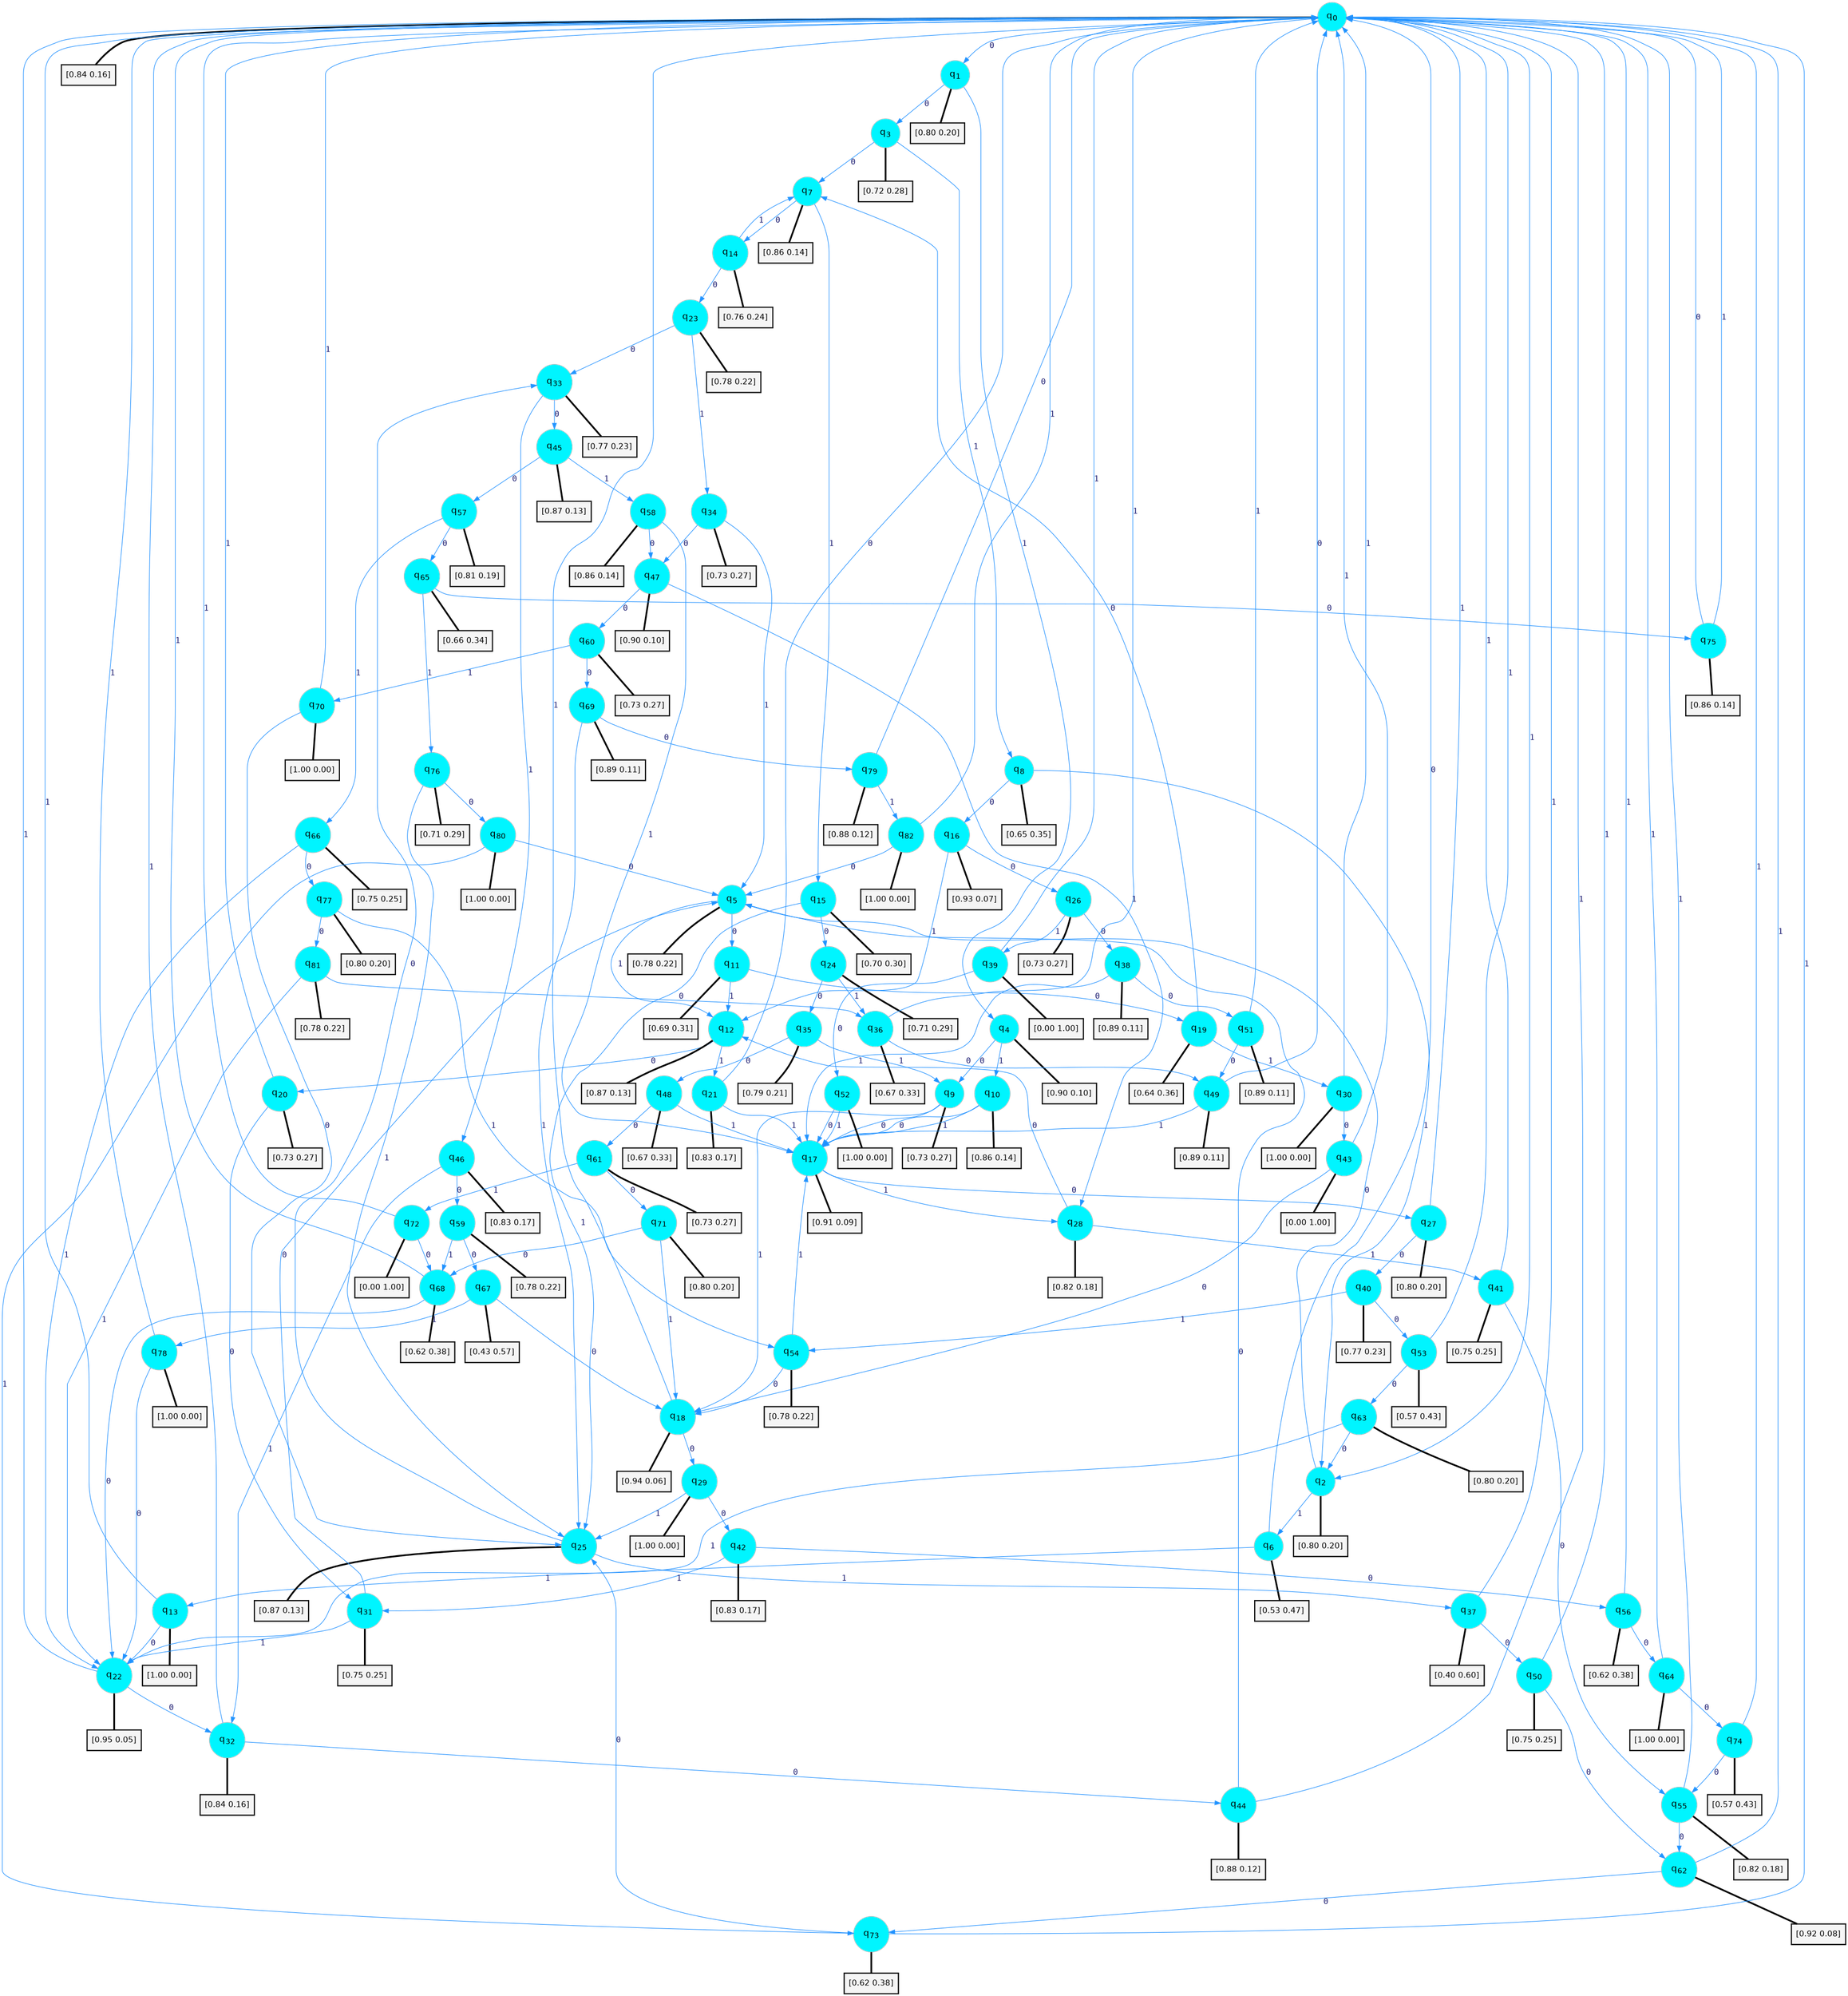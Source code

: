 digraph G {
graph [
bgcolor=transparent, dpi=300, rankdir=TD, size="40,25"];
node [
color=gray, fillcolor=turquoise1, fontcolor=black, fontname=Helvetica, fontsize=16, fontweight=bold, shape=circle, style=filled];
edge [
arrowsize=1, color=dodgerblue1, fontcolor=midnightblue, fontname=courier, fontweight=bold, penwidth=1, style=solid, weight=20];
0[label=<q<SUB>0</SUB>>];
1[label=<q<SUB>1</SUB>>];
2[label=<q<SUB>2</SUB>>];
3[label=<q<SUB>3</SUB>>];
4[label=<q<SUB>4</SUB>>];
5[label=<q<SUB>5</SUB>>];
6[label=<q<SUB>6</SUB>>];
7[label=<q<SUB>7</SUB>>];
8[label=<q<SUB>8</SUB>>];
9[label=<q<SUB>9</SUB>>];
10[label=<q<SUB>10</SUB>>];
11[label=<q<SUB>11</SUB>>];
12[label=<q<SUB>12</SUB>>];
13[label=<q<SUB>13</SUB>>];
14[label=<q<SUB>14</SUB>>];
15[label=<q<SUB>15</SUB>>];
16[label=<q<SUB>16</SUB>>];
17[label=<q<SUB>17</SUB>>];
18[label=<q<SUB>18</SUB>>];
19[label=<q<SUB>19</SUB>>];
20[label=<q<SUB>20</SUB>>];
21[label=<q<SUB>21</SUB>>];
22[label=<q<SUB>22</SUB>>];
23[label=<q<SUB>23</SUB>>];
24[label=<q<SUB>24</SUB>>];
25[label=<q<SUB>25</SUB>>];
26[label=<q<SUB>26</SUB>>];
27[label=<q<SUB>27</SUB>>];
28[label=<q<SUB>28</SUB>>];
29[label=<q<SUB>29</SUB>>];
30[label=<q<SUB>30</SUB>>];
31[label=<q<SUB>31</SUB>>];
32[label=<q<SUB>32</SUB>>];
33[label=<q<SUB>33</SUB>>];
34[label=<q<SUB>34</SUB>>];
35[label=<q<SUB>35</SUB>>];
36[label=<q<SUB>36</SUB>>];
37[label=<q<SUB>37</SUB>>];
38[label=<q<SUB>38</SUB>>];
39[label=<q<SUB>39</SUB>>];
40[label=<q<SUB>40</SUB>>];
41[label=<q<SUB>41</SUB>>];
42[label=<q<SUB>42</SUB>>];
43[label=<q<SUB>43</SUB>>];
44[label=<q<SUB>44</SUB>>];
45[label=<q<SUB>45</SUB>>];
46[label=<q<SUB>46</SUB>>];
47[label=<q<SUB>47</SUB>>];
48[label=<q<SUB>48</SUB>>];
49[label=<q<SUB>49</SUB>>];
50[label=<q<SUB>50</SUB>>];
51[label=<q<SUB>51</SUB>>];
52[label=<q<SUB>52</SUB>>];
53[label=<q<SUB>53</SUB>>];
54[label=<q<SUB>54</SUB>>];
55[label=<q<SUB>55</SUB>>];
56[label=<q<SUB>56</SUB>>];
57[label=<q<SUB>57</SUB>>];
58[label=<q<SUB>58</SUB>>];
59[label=<q<SUB>59</SUB>>];
60[label=<q<SUB>60</SUB>>];
61[label=<q<SUB>61</SUB>>];
62[label=<q<SUB>62</SUB>>];
63[label=<q<SUB>63</SUB>>];
64[label=<q<SUB>64</SUB>>];
65[label=<q<SUB>65</SUB>>];
66[label=<q<SUB>66</SUB>>];
67[label=<q<SUB>67</SUB>>];
68[label=<q<SUB>68</SUB>>];
69[label=<q<SUB>69</SUB>>];
70[label=<q<SUB>70</SUB>>];
71[label=<q<SUB>71</SUB>>];
72[label=<q<SUB>72</SUB>>];
73[label=<q<SUB>73</SUB>>];
74[label=<q<SUB>74</SUB>>];
75[label=<q<SUB>75</SUB>>];
76[label=<q<SUB>76</SUB>>];
77[label=<q<SUB>77</SUB>>];
78[label=<q<SUB>78</SUB>>];
79[label=<q<SUB>79</SUB>>];
80[label=<q<SUB>80</SUB>>];
81[label=<q<SUB>81</SUB>>];
82[label=<q<SUB>82</SUB>>];
83[label="[0.84 0.16]", shape=box,fontcolor=black, fontname=Helvetica, fontsize=14, penwidth=2, fillcolor=whitesmoke,color=black];
84[label="[0.80 0.20]", shape=box,fontcolor=black, fontname=Helvetica, fontsize=14, penwidth=2, fillcolor=whitesmoke,color=black];
85[label="[0.80 0.20]", shape=box,fontcolor=black, fontname=Helvetica, fontsize=14, penwidth=2, fillcolor=whitesmoke,color=black];
86[label="[0.72 0.28]", shape=box,fontcolor=black, fontname=Helvetica, fontsize=14, penwidth=2, fillcolor=whitesmoke,color=black];
87[label="[0.90 0.10]", shape=box,fontcolor=black, fontname=Helvetica, fontsize=14, penwidth=2, fillcolor=whitesmoke,color=black];
88[label="[0.78 0.22]", shape=box,fontcolor=black, fontname=Helvetica, fontsize=14, penwidth=2, fillcolor=whitesmoke,color=black];
89[label="[0.53 0.47]", shape=box,fontcolor=black, fontname=Helvetica, fontsize=14, penwidth=2, fillcolor=whitesmoke,color=black];
90[label="[0.86 0.14]", shape=box,fontcolor=black, fontname=Helvetica, fontsize=14, penwidth=2, fillcolor=whitesmoke,color=black];
91[label="[0.65 0.35]", shape=box,fontcolor=black, fontname=Helvetica, fontsize=14, penwidth=2, fillcolor=whitesmoke,color=black];
92[label="[0.73 0.27]", shape=box,fontcolor=black, fontname=Helvetica, fontsize=14, penwidth=2, fillcolor=whitesmoke,color=black];
93[label="[0.86 0.14]", shape=box,fontcolor=black, fontname=Helvetica, fontsize=14, penwidth=2, fillcolor=whitesmoke,color=black];
94[label="[0.69 0.31]", shape=box,fontcolor=black, fontname=Helvetica, fontsize=14, penwidth=2, fillcolor=whitesmoke,color=black];
95[label="[0.87 0.13]", shape=box,fontcolor=black, fontname=Helvetica, fontsize=14, penwidth=2, fillcolor=whitesmoke,color=black];
96[label="[1.00 0.00]", shape=box,fontcolor=black, fontname=Helvetica, fontsize=14, penwidth=2, fillcolor=whitesmoke,color=black];
97[label="[0.76 0.24]", shape=box,fontcolor=black, fontname=Helvetica, fontsize=14, penwidth=2, fillcolor=whitesmoke,color=black];
98[label="[0.70 0.30]", shape=box,fontcolor=black, fontname=Helvetica, fontsize=14, penwidth=2, fillcolor=whitesmoke,color=black];
99[label="[0.93 0.07]", shape=box,fontcolor=black, fontname=Helvetica, fontsize=14, penwidth=2, fillcolor=whitesmoke,color=black];
100[label="[0.91 0.09]", shape=box,fontcolor=black, fontname=Helvetica, fontsize=14, penwidth=2, fillcolor=whitesmoke,color=black];
101[label="[0.94 0.06]", shape=box,fontcolor=black, fontname=Helvetica, fontsize=14, penwidth=2, fillcolor=whitesmoke,color=black];
102[label="[0.64 0.36]", shape=box,fontcolor=black, fontname=Helvetica, fontsize=14, penwidth=2, fillcolor=whitesmoke,color=black];
103[label="[0.73 0.27]", shape=box,fontcolor=black, fontname=Helvetica, fontsize=14, penwidth=2, fillcolor=whitesmoke,color=black];
104[label="[0.83 0.17]", shape=box,fontcolor=black, fontname=Helvetica, fontsize=14, penwidth=2, fillcolor=whitesmoke,color=black];
105[label="[0.95 0.05]", shape=box,fontcolor=black, fontname=Helvetica, fontsize=14, penwidth=2, fillcolor=whitesmoke,color=black];
106[label="[0.78 0.22]", shape=box,fontcolor=black, fontname=Helvetica, fontsize=14, penwidth=2, fillcolor=whitesmoke,color=black];
107[label="[0.71 0.29]", shape=box,fontcolor=black, fontname=Helvetica, fontsize=14, penwidth=2, fillcolor=whitesmoke,color=black];
108[label="[0.87 0.13]", shape=box,fontcolor=black, fontname=Helvetica, fontsize=14, penwidth=2, fillcolor=whitesmoke,color=black];
109[label="[0.73 0.27]", shape=box,fontcolor=black, fontname=Helvetica, fontsize=14, penwidth=2, fillcolor=whitesmoke,color=black];
110[label="[0.80 0.20]", shape=box,fontcolor=black, fontname=Helvetica, fontsize=14, penwidth=2, fillcolor=whitesmoke,color=black];
111[label="[0.82 0.18]", shape=box,fontcolor=black, fontname=Helvetica, fontsize=14, penwidth=2, fillcolor=whitesmoke,color=black];
112[label="[1.00 0.00]", shape=box,fontcolor=black, fontname=Helvetica, fontsize=14, penwidth=2, fillcolor=whitesmoke,color=black];
113[label="[1.00 0.00]", shape=box,fontcolor=black, fontname=Helvetica, fontsize=14, penwidth=2, fillcolor=whitesmoke,color=black];
114[label="[0.75 0.25]", shape=box,fontcolor=black, fontname=Helvetica, fontsize=14, penwidth=2, fillcolor=whitesmoke,color=black];
115[label="[0.84 0.16]", shape=box,fontcolor=black, fontname=Helvetica, fontsize=14, penwidth=2, fillcolor=whitesmoke,color=black];
116[label="[0.77 0.23]", shape=box,fontcolor=black, fontname=Helvetica, fontsize=14, penwidth=2, fillcolor=whitesmoke,color=black];
117[label="[0.73 0.27]", shape=box,fontcolor=black, fontname=Helvetica, fontsize=14, penwidth=2, fillcolor=whitesmoke,color=black];
118[label="[0.79 0.21]", shape=box,fontcolor=black, fontname=Helvetica, fontsize=14, penwidth=2, fillcolor=whitesmoke,color=black];
119[label="[0.67 0.33]", shape=box,fontcolor=black, fontname=Helvetica, fontsize=14, penwidth=2, fillcolor=whitesmoke,color=black];
120[label="[0.40 0.60]", shape=box,fontcolor=black, fontname=Helvetica, fontsize=14, penwidth=2, fillcolor=whitesmoke,color=black];
121[label="[0.89 0.11]", shape=box,fontcolor=black, fontname=Helvetica, fontsize=14, penwidth=2, fillcolor=whitesmoke,color=black];
122[label="[0.00 1.00]", shape=box,fontcolor=black, fontname=Helvetica, fontsize=14, penwidth=2, fillcolor=whitesmoke,color=black];
123[label="[0.77 0.23]", shape=box,fontcolor=black, fontname=Helvetica, fontsize=14, penwidth=2, fillcolor=whitesmoke,color=black];
124[label="[0.75 0.25]", shape=box,fontcolor=black, fontname=Helvetica, fontsize=14, penwidth=2, fillcolor=whitesmoke,color=black];
125[label="[0.83 0.17]", shape=box,fontcolor=black, fontname=Helvetica, fontsize=14, penwidth=2, fillcolor=whitesmoke,color=black];
126[label="[0.00 1.00]", shape=box,fontcolor=black, fontname=Helvetica, fontsize=14, penwidth=2, fillcolor=whitesmoke,color=black];
127[label="[0.88 0.12]", shape=box,fontcolor=black, fontname=Helvetica, fontsize=14, penwidth=2, fillcolor=whitesmoke,color=black];
128[label="[0.87 0.13]", shape=box,fontcolor=black, fontname=Helvetica, fontsize=14, penwidth=2, fillcolor=whitesmoke,color=black];
129[label="[0.83 0.17]", shape=box,fontcolor=black, fontname=Helvetica, fontsize=14, penwidth=2, fillcolor=whitesmoke,color=black];
130[label="[0.90 0.10]", shape=box,fontcolor=black, fontname=Helvetica, fontsize=14, penwidth=2, fillcolor=whitesmoke,color=black];
131[label="[0.67 0.33]", shape=box,fontcolor=black, fontname=Helvetica, fontsize=14, penwidth=2, fillcolor=whitesmoke,color=black];
132[label="[0.89 0.11]", shape=box,fontcolor=black, fontname=Helvetica, fontsize=14, penwidth=2, fillcolor=whitesmoke,color=black];
133[label="[0.75 0.25]", shape=box,fontcolor=black, fontname=Helvetica, fontsize=14, penwidth=2, fillcolor=whitesmoke,color=black];
134[label="[0.89 0.11]", shape=box,fontcolor=black, fontname=Helvetica, fontsize=14, penwidth=2, fillcolor=whitesmoke,color=black];
135[label="[1.00 0.00]", shape=box,fontcolor=black, fontname=Helvetica, fontsize=14, penwidth=2, fillcolor=whitesmoke,color=black];
136[label="[0.57 0.43]", shape=box,fontcolor=black, fontname=Helvetica, fontsize=14, penwidth=2, fillcolor=whitesmoke,color=black];
137[label="[0.78 0.22]", shape=box,fontcolor=black, fontname=Helvetica, fontsize=14, penwidth=2, fillcolor=whitesmoke,color=black];
138[label="[0.82 0.18]", shape=box,fontcolor=black, fontname=Helvetica, fontsize=14, penwidth=2, fillcolor=whitesmoke,color=black];
139[label="[0.62 0.38]", shape=box,fontcolor=black, fontname=Helvetica, fontsize=14, penwidth=2, fillcolor=whitesmoke,color=black];
140[label="[0.81 0.19]", shape=box,fontcolor=black, fontname=Helvetica, fontsize=14, penwidth=2, fillcolor=whitesmoke,color=black];
141[label="[0.86 0.14]", shape=box,fontcolor=black, fontname=Helvetica, fontsize=14, penwidth=2, fillcolor=whitesmoke,color=black];
142[label="[0.78 0.22]", shape=box,fontcolor=black, fontname=Helvetica, fontsize=14, penwidth=2, fillcolor=whitesmoke,color=black];
143[label="[0.73 0.27]", shape=box,fontcolor=black, fontname=Helvetica, fontsize=14, penwidth=2, fillcolor=whitesmoke,color=black];
144[label="[0.73 0.27]", shape=box,fontcolor=black, fontname=Helvetica, fontsize=14, penwidth=2, fillcolor=whitesmoke,color=black];
145[label="[0.92 0.08]", shape=box,fontcolor=black, fontname=Helvetica, fontsize=14, penwidth=2, fillcolor=whitesmoke,color=black];
146[label="[0.80 0.20]", shape=box,fontcolor=black, fontname=Helvetica, fontsize=14, penwidth=2, fillcolor=whitesmoke,color=black];
147[label="[1.00 0.00]", shape=box,fontcolor=black, fontname=Helvetica, fontsize=14, penwidth=2, fillcolor=whitesmoke,color=black];
148[label="[0.66 0.34]", shape=box,fontcolor=black, fontname=Helvetica, fontsize=14, penwidth=2, fillcolor=whitesmoke,color=black];
149[label="[0.75 0.25]", shape=box,fontcolor=black, fontname=Helvetica, fontsize=14, penwidth=2, fillcolor=whitesmoke,color=black];
150[label="[0.43 0.57]", shape=box,fontcolor=black, fontname=Helvetica, fontsize=14, penwidth=2, fillcolor=whitesmoke,color=black];
151[label="[0.62 0.38]", shape=box,fontcolor=black, fontname=Helvetica, fontsize=14, penwidth=2, fillcolor=whitesmoke,color=black];
152[label="[0.89 0.11]", shape=box,fontcolor=black, fontname=Helvetica, fontsize=14, penwidth=2, fillcolor=whitesmoke,color=black];
153[label="[1.00 0.00]", shape=box,fontcolor=black, fontname=Helvetica, fontsize=14, penwidth=2, fillcolor=whitesmoke,color=black];
154[label="[0.80 0.20]", shape=box,fontcolor=black, fontname=Helvetica, fontsize=14, penwidth=2, fillcolor=whitesmoke,color=black];
155[label="[0.00 1.00]", shape=box,fontcolor=black, fontname=Helvetica, fontsize=14, penwidth=2, fillcolor=whitesmoke,color=black];
156[label="[0.62 0.38]", shape=box,fontcolor=black, fontname=Helvetica, fontsize=14, penwidth=2, fillcolor=whitesmoke,color=black];
157[label="[0.57 0.43]", shape=box,fontcolor=black, fontname=Helvetica, fontsize=14, penwidth=2, fillcolor=whitesmoke,color=black];
158[label="[0.86 0.14]", shape=box,fontcolor=black, fontname=Helvetica, fontsize=14, penwidth=2, fillcolor=whitesmoke,color=black];
159[label="[0.71 0.29]", shape=box,fontcolor=black, fontname=Helvetica, fontsize=14, penwidth=2, fillcolor=whitesmoke,color=black];
160[label="[0.80 0.20]", shape=box,fontcolor=black, fontname=Helvetica, fontsize=14, penwidth=2, fillcolor=whitesmoke,color=black];
161[label="[1.00 0.00]", shape=box,fontcolor=black, fontname=Helvetica, fontsize=14, penwidth=2, fillcolor=whitesmoke,color=black];
162[label="[0.88 0.12]", shape=box,fontcolor=black, fontname=Helvetica, fontsize=14, penwidth=2, fillcolor=whitesmoke,color=black];
163[label="[1.00 0.00]", shape=box,fontcolor=black, fontname=Helvetica, fontsize=14, penwidth=2, fillcolor=whitesmoke,color=black];
164[label="[0.78 0.22]", shape=box,fontcolor=black, fontname=Helvetica, fontsize=14, penwidth=2, fillcolor=whitesmoke,color=black];
165[label="[1.00 0.00]", shape=box,fontcolor=black, fontname=Helvetica, fontsize=14, penwidth=2, fillcolor=whitesmoke,color=black];
0->1 [label=0];
0->2 [label=1];
0->83 [arrowhead=none, penwidth=3,color=black];
1->3 [label=0];
1->4 [label=1];
1->84 [arrowhead=none, penwidth=3,color=black];
2->5 [label=0];
2->6 [label=1];
2->85 [arrowhead=none, penwidth=3,color=black];
3->7 [label=0];
3->8 [label=1];
3->86 [arrowhead=none, penwidth=3,color=black];
4->9 [label=0];
4->10 [label=1];
4->87 [arrowhead=none, penwidth=3,color=black];
5->11 [label=0];
5->12 [label=1];
5->88 [arrowhead=none, penwidth=3,color=black];
6->0 [label=0];
6->13 [label=1];
6->89 [arrowhead=none, penwidth=3,color=black];
7->14 [label=0];
7->15 [label=1];
7->90 [arrowhead=none, penwidth=3,color=black];
8->16 [label=0];
8->2 [label=1];
8->91 [arrowhead=none, penwidth=3,color=black];
9->17 [label=0];
9->18 [label=1];
9->92 [arrowhead=none, penwidth=3,color=black];
10->17 [label=0];
10->17 [label=1];
10->93 [arrowhead=none, penwidth=3,color=black];
11->19 [label=0];
11->12 [label=1];
11->94 [arrowhead=none, penwidth=3,color=black];
12->20 [label=0];
12->21 [label=1];
12->95 [arrowhead=none, penwidth=3,color=black];
13->22 [label=0];
13->0 [label=1];
13->96 [arrowhead=none, penwidth=3,color=black];
14->23 [label=0];
14->7 [label=1];
14->97 [arrowhead=none, penwidth=3,color=black];
15->24 [label=0];
15->25 [label=1];
15->98 [arrowhead=none, penwidth=3,color=black];
16->26 [label=0];
16->12 [label=1];
16->99 [arrowhead=none, penwidth=3,color=black];
17->27 [label=0];
17->28 [label=1];
17->100 [arrowhead=none, penwidth=3,color=black];
18->29 [label=0];
18->0 [label=1];
18->101 [arrowhead=none, penwidth=3,color=black];
19->7 [label=0];
19->30 [label=1];
19->102 [arrowhead=none, penwidth=3,color=black];
20->31 [label=0];
20->0 [label=1];
20->103 [arrowhead=none, penwidth=3,color=black];
21->0 [label=0];
21->17 [label=1];
21->104 [arrowhead=none, penwidth=3,color=black];
22->32 [label=0];
22->0 [label=1];
22->105 [arrowhead=none, penwidth=3,color=black];
23->33 [label=0];
23->34 [label=1];
23->106 [arrowhead=none, penwidth=3,color=black];
24->35 [label=0];
24->36 [label=1];
24->107 [arrowhead=none, penwidth=3,color=black];
25->33 [label=0];
25->37 [label=1];
25->108 [arrowhead=none, penwidth=3,color=black];
26->38 [label=0];
26->39 [label=1];
26->109 [arrowhead=none, penwidth=3,color=black];
27->40 [label=0];
27->0 [label=1];
27->110 [arrowhead=none, penwidth=3,color=black];
28->12 [label=0];
28->41 [label=1];
28->111 [arrowhead=none, penwidth=3,color=black];
29->42 [label=0];
29->25 [label=1];
29->112 [arrowhead=none, penwidth=3,color=black];
30->43 [label=0];
30->0 [label=1];
30->113 [arrowhead=none, penwidth=3,color=black];
31->5 [label=0];
31->22 [label=1];
31->114 [arrowhead=none, penwidth=3,color=black];
32->44 [label=0];
32->0 [label=1];
32->115 [arrowhead=none, penwidth=3,color=black];
33->45 [label=0];
33->46 [label=1];
33->116 [arrowhead=none, penwidth=3,color=black];
34->47 [label=0];
34->5 [label=1];
34->117 [arrowhead=none, penwidth=3,color=black];
35->48 [label=0];
35->9 [label=1];
35->118 [arrowhead=none, penwidth=3,color=black];
36->49 [label=0];
36->0 [label=1];
36->119 [arrowhead=none, penwidth=3,color=black];
37->50 [label=0];
37->0 [label=1];
37->120 [arrowhead=none, penwidth=3,color=black];
38->51 [label=0];
38->17 [label=1];
38->121 [arrowhead=none, penwidth=3,color=black];
39->52 [label=0];
39->0 [label=1];
39->122 [arrowhead=none, penwidth=3,color=black];
40->53 [label=0];
40->54 [label=1];
40->123 [arrowhead=none, penwidth=3,color=black];
41->55 [label=0];
41->0 [label=1];
41->124 [arrowhead=none, penwidth=3,color=black];
42->56 [label=0];
42->31 [label=1];
42->125 [arrowhead=none, penwidth=3,color=black];
43->18 [label=0];
43->0 [label=1];
43->126 [arrowhead=none, penwidth=3,color=black];
44->5 [label=0];
44->0 [label=1];
44->127 [arrowhead=none, penwidth=3,color=black];
45->57 [label=0];
45->58 [label=1];
45->128 [arrowhead=none, penwidth=3,color=black];
46->59 [label=0];
46->32 [label=1];
46->129 [arrowhead=none, penwidth=3,color=black];
47->60 [label=0];
47->28 [label=1];
47->130 [arrowhead=none, penwidth=3,color=black];
48->61 [label=0];
48->17 [label=1];
48->131 [arrowhead=none, penwidth=3,color=black];
49->0 [label=0];
49->17 [label=1];
49->132 [arrowhead=none, penwidth=3,color=black];
50->62 [label=0];
50->0 [label=1];
50->133 [arrowhead=none, penwidth=3,color=black];
51->49 [label=0];
51->0 [label=1];
51->134 [arrowhead=none, penwidth=3,color=black];
52->17 [label=0];
52->17 [label=1];
52->135 [arrowhead=none, penwidth=3,color=black];
53->63 [label=0];
53->0 [label=1];
53->136 [arrowhead=none, penwidth=3,color=black];
54->18 [label=0];
54->17 [label=1];
54->137 [arrowhead=none, penwidth=3,color=black];
55->62 [label=0];
55->0 [label=1];
55->138 [arrowhead=none, penwidth=3,color=black];
56->64 [label=0];
56->0 [label=1];
56->139 [arrowhead=none, penwidth=3,color=black];
57->65 [label=0];
57->66 [label=1];
57->140 [arrowhead=none, penwidth=3,color=black];
58->47 [label=0];
58->17 [label=1];
58->141 [arrowhead=none, penwidth=3,color=black];
59->67 [label=0];
59->68 [label=1];
59->142 [arrowhead=none, penwidth=3,color=black];
60->69 [label=0];
60->70 [label=1];
60->143 [arrowhead=none, penwidth=3,color=black];
61->71 [label=0];
61->72 [label=1];
61->144 [arrowhead=none, penwidth=3,color=black];
62->73 [label=0];
62->0 [label=1];
62->145 [arrowhead=none, penwidth=3,color=black];
63->2 [label=0];
63->22 [label=1];
63->146 [arrowhead=none, penwidth=3,color=black];
64->74 [label=0];
64->0 [label=1];
64->147 [arrowhead=none, penwidth=3,color=black];
65->75 [label=0];
65->76 [label=1];
65->148 [arrowhead=none, penwidth=3,color=black];
66->77 [label=0];
66->22 [label=1];
66->149 [arrowhead=none, penwidth=3,color=black];
67->18 [label=0];
67->78 [label=1];
67->150 [arrowhead=none, penwidth=3,color=black];
68->22 [label=0];
68->0 [label=1];
68->151 [arrowhead=none, penwidth=3,color=black];
69->79 [label=0];
69->25 [label=1];
69->152 [arrowhead=none, penwidth=3,color=black];
70->25 [label=0];
70->0 [label=1];
70->153 [arrowhead=none, penwidth=3,color=black];
71->68 [label=0];
71->18 [label=1];
71->154 [arrowhead=none, penwidth=3,color=black];
72->68 [label=0];
72->0 [label=1];
72->155 [arrowhead=none, penwidth=3,color=black];
73->25 [label=0];
73->0 [label=1];
73->156 [arrowhead=none, penwidth=3,color=black];
74->55 [label=0];
74->0 [label=1];
74->157 [arrowhead=none, penwidth=3,color=black];
75->0 [label=0];
75->0 [label=1];
75->158 [arrowhead=none, penwidth=3,color=black];
76->80 [label=0];
76->25 [label=1];
76->159 [arrowhead=none, penwidth=3,color=black];
77->81 [label=0];
77->54 [label=1];
77->160 [arrowhead=none, penwidth=3,color=black];
78->22 [label=0];
78->0 [label=1];
78->161 [arrowhead=none, penwidth=3,color=black];
79->0 [label=0];
79->82 [label=1];
79->162 [arrowhead=none, penwidth=3,color=black];
80->5 [label=0];
80->73 [label=1];
80->163 [arrowhead=none, penwidth=3,color=black];
81->36 [label=0];
81->22 [label=1];
81->164 [arrowhead=none, penwidth=3,color=black];
82->5 [label=0];
82->0 [label=1];
82->165 [arrowhead=none, penwidth=3,color=black];
}
